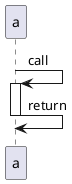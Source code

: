 @startuml
!pragma teoz true
a -> a ++: call
a -> a --: return
@enduml
@startuml
!pragma teoz true
a -> a ++: call
a ->> b: an async message happens\nwithin the call
a -->> a --: return
@enduml

@startuml
!pragma teoz true
a -> b ++: call

b ->>(20) a --: async

@enduml

@startuml
!pragma teoz true
a -> b ++: call

b ->(20) a --: sync

@enduml

@startuml
!pragma teoz true
a -> b ++: call

return

@enduml